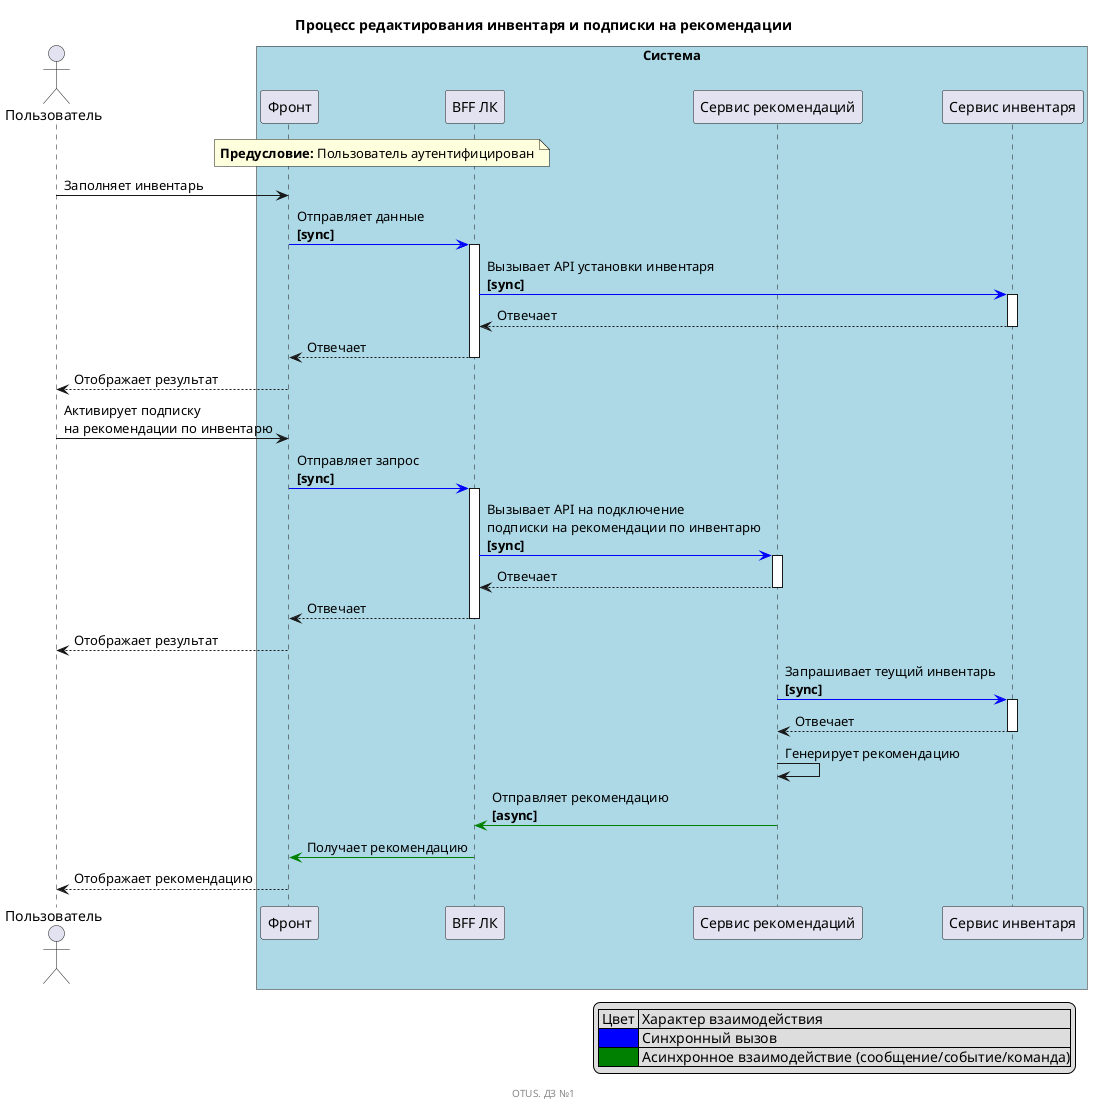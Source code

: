 @startuml
title Процесс редактирования инвентаря и подписки на рекомендации
footer OTUS. ДЗ №1

actor "Пользователь" as USER order 1

box "Система" #LightBlue
    participant "Фронт" as FRONT order 10
    participant "BFF ЛК" as BFF order 20
    participant "Сервис рекомендаций" as SERVICE_ADVICE order 30
    participant "Сервис инвентаря" as SERVICE_INVENTORY order 40
end box

note over FRONT, BFF
<b>Предусловие:</b> Пользователь аутентифицирован
end note

USER -> FRONT : Заполняет инвентарь
FRONT -[#blue]> BFF ++ : Отправляет данные\n<b>[sync]
BFF -[#blue]> SERVICE_INVENTORY ++: Вызывает API установки инвентаря\n<b>[sync]
SERVICE_INVENTORY --> BFF -- : Отвечает
BFF --> FRONT -- : Отвечает
FRONT --> USER : Отображает результат

USER -> FRONT : Активирует подписку\nна рекомендации по инвентарю
FRONT -[#blue]> BFF ++ : Отправляет запрос\n<b>[sync]
BFF -[#blue]> SERVICE_ADVICE ++: Вызывает API на подключение\nподписки на рекомендации по инвентарю\n<b>[sync]
SERVICE_ADVICE --> BFF -- : Отвечает
BFF --> FRONT -- : Отвечает
FRONT --> USER : Отображает результат

SERVICE_ADVICE -[#blue]> SERVICE_INVENTORY ++: Запрашивает теущий инвентарь\n<b>[sync]
SERVICE_INVENTORY --> SERVICE_ADVICE -- : Отвечает
SERVICE_ADVICE -> SERVICE_ADVICE : Генерирует рекомендацию
SERVICE_ADVICE -[#green]> BFF : Отправляет рекомендацию\n<b>[async]
BFF -[#green]> FRONT : Получает рекомендацию
FRONT --> USER : Отображает рекомендацию

legend right
| Цвет | Характер взаимодействия |
|<#Blue>| Синхронный вызов |
|<#Green>| Асинхронное взаимодействие (сообщение/событие/команда)|
end legend

@enduml